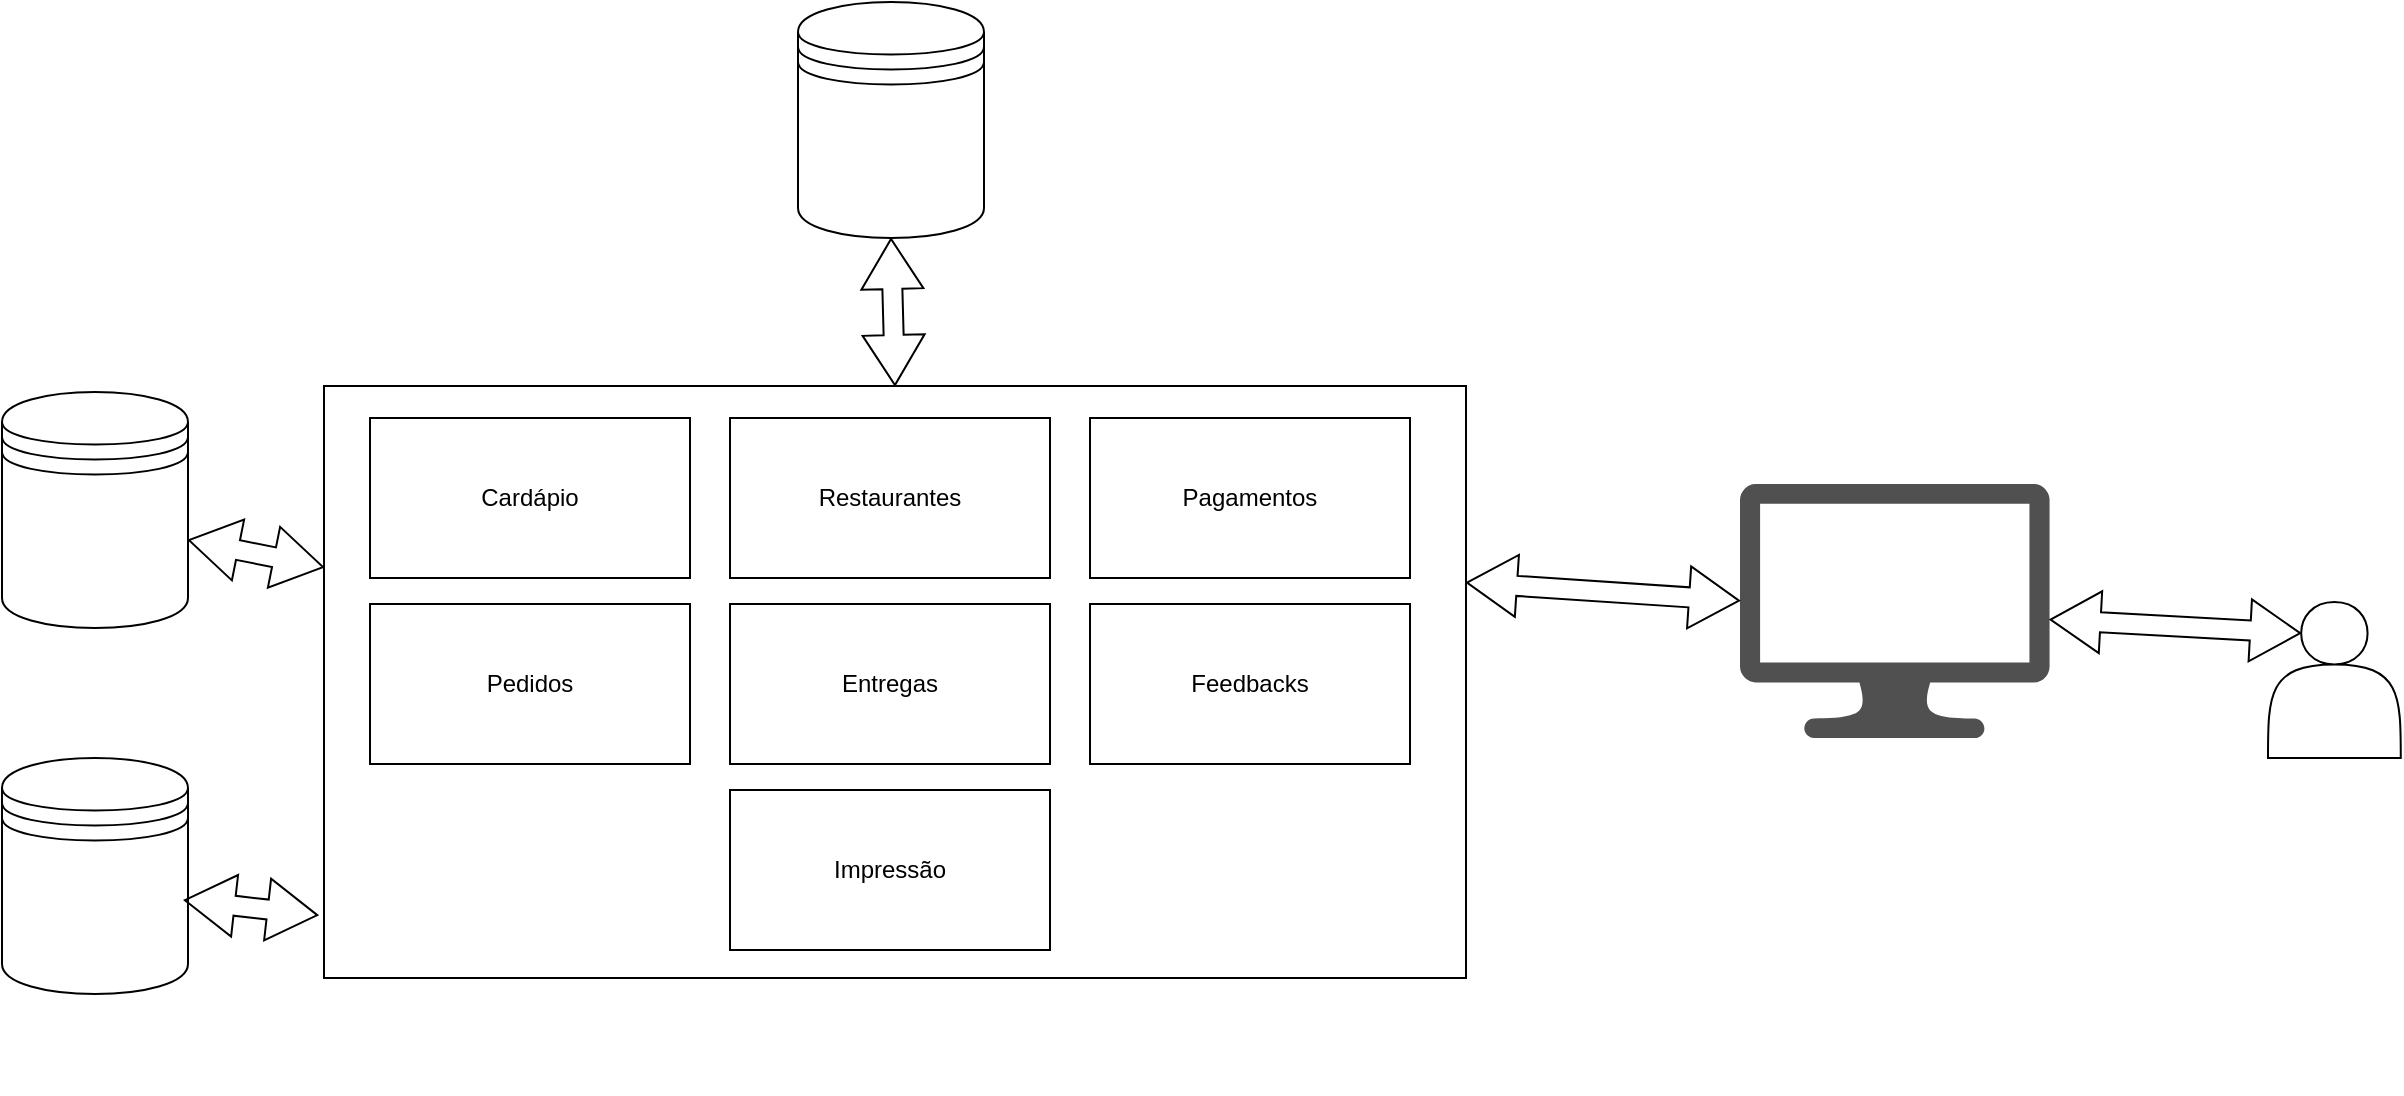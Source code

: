 <mxfile version="24.7.2" type="device" pages="2">
  <diagram name="visao_geral_v1" id="5uc5eZzFmnexhI0mi_-Z">
    <mxGraphModel dx="1324" dy="1788" grid="0" gridSize="10" guides="1" tooltips="1" connect="1" arrows="1" fold="1" page="1" pageScale="1" pageWidth="850" pageHeight="1100" math="0" shadow="0">
      <root>
        <mxCell id="0" />
        <mxCell id="1" parent="0" />
        <mxCell id="GKCVZmVKg9NLvZWB2qfk-12" value="" style="group" vertex="1" connectable="0" parent="1">
          <mxGeometry x="-362" y="-92" width="571" height="296" as="geometry" />
        </mxCell>
        <mxCell id="GKCVZmVKg9NLvZWB2qfk-11" value="" style="rounded=0;whiteSpace=wrap;html=1;" vertex="1" parent="GKCVZmVKg9NLvZWB2qfk-12">
          <mxGeometry width="571" height="296" as="geometry" />
        </mxCell>
        <mxCell id="GKCVZmVKg9NLvZWB2qfk-2" value="Restaurantes" style="rounded=0;whiteSpace=wrap;html=1;" vertex="1" parent="GKCVZmVKg9NLvZWB2qfk-12">
          <mxGeometry x="203" y="16" width="160" height="80" as="geometry" />
        </mxCell>
        <mxCell id="GKCVZmVKg9NLvZWB2qfk-3" value="&lt;div&gt;&lt;span style=&quot;background-color: initial;&quot;&gt;Cardápio&lt;/span&gt;&lt;br&gt;&lt;/div&gt;" style="rounded=0;whiteSpace=wrap;html=1;" vertex="1" parent="GKCVZmVKg9NLvZWB2qfk-12">
          <mxGeometry x="23" y="16" width="160" height="80" as="geometry" />
        </mxCell>
        <mxCell id="GKCVZmVKg9NLvZWB2qfk-4" value="Pedidos" style="rounded=0;whiteSpace=wrap;html=1;" vertex="1" parent="GKCVZmVKg9NLvZWB2qfk-12">
          <mxGeometry x="23" y="109" width="160" height="80" as="geometry" />
        </mxCell>
        <mxCell id="GKCVZmVKg9NLvZWB2qfk-5" value="Entregas" style="rounded=0;whiteSpace=wrap;html=1;" vertex="1" parent="GKCVZmVKg9NLvZWB2qfk-12">
          <mxGeometry x="203" y="109" width="160" height="80" as="geometry" />
        </mxCell>
        <mxCell id="GKCVZmVKg9NLvZWB2qfk-6" value="Pagamentos" style="rounded=0;whiteSpace=wrap;html=1;" vertex="1" parent="GKCVZmVKg9NLvZWB2qfk-12">
          <mxGeometry x="383" y="16" width="160" height="80" as="geometry" />
        </mxCell>
        <mxCell id="GKCVZmVKg9NLvZWB2qfk-7" value="Feedbacks" style="rounded=0;whiteSpace=wrap;html=1;" vertex="1" parent="GKCVZmVKg9NLvZWB2qfk-12">
          <mxGeometry x="383" y="109" width="160" height="80" as="geometry" />
        </mxCell>
        <mxCell id="GKCVZmVKg9NLvZWB2qfk-16" value="" style="shape=image;imageAspect=0;aspect=fixed;verticalLabelPosition=bottom;verticalAlign=top;image=https://go.dev/blog/go-brand/Go-Logo/PNG/Go-Logo_LightBlue.png;" vertex="1" parent="GKCVZmVKg9NLvZWB2qfk-12">
          <mxGeometry x="146" y="63.27" width="37" height="32.73" as="geometry" />
        </mxCell>
        <mxCell id="GKCVZmVKg9NLvZWB2qfk-26" value="" style="shape=image;imageAspect=0;aspect=fixed;verticalLabelPosition=bottom;verticalAlign=top;image=https://go.dev/blog/go-brand/Go-Logo/PNG/Go-Logo_LightBlue.png;" vertex="1" parent="GKCVZmVKg9NLvZWB2qfk-12">
          <mxGeometry x="146" y="156.27" width="37" height="32.73" as="geometry" />
        </mxCell>
        <mxCell id="GKCVZmVKg9NLvZWB2qfk-30" value="" style="shape=image;imageAspect=0;aspect=fixed;verticalLabelPosition=bottom;verticalAlign=top;image=https://go.dev/blog/go-brand/Go-Logo/PNG/Go-Logo_LightBlue.png;" vertex="1" parent="GKCVZmVKg9NLvZWB2qfk-12">
          <mxGeometry x="506" y="63.27" width="37" height="32.73" as="geometry" />
        </mxCell>
        <mxCell id="GKCVZmVKg9NLvZWB2qfk-29" value="" style="shape=image;imageAspect=0;aspect=fixed;verticalLabelPosition=bottom;verticalAlign=top;image=https://go.dev/blog/go-brand/Go-Logo/PNG/Go-Logo_LightBlue.png;" vertex="1" parent="GKCVZmVKg9NLvZWB2qfk-12">
          <mxGeometry x="506" y="156.27" width="37" height="32.73" as="geometry" />
        </mxCell>
        <mxCell id="GKCVZmVKg9NLvZWB2qfk-28" value="" style="shape=image;imageAspect=0;aspect=fixed;verticalLabelPosition=bottom;verticalAlign=top;image=https://go.dev/blog/go-brand/Go-Logo/PNG/Go-Logo_LightBlue.png;" vertex="1" parent="GKCVZmVKg9NLvZWB2qfk-12">
          <mxGeometry x="326" y="63.27" width="37" height="32.73" as="geometry" />
        </mxCell>
        <mxCell id="GKCVZmVKg9NLvZWB2qfk-27" value="" style="shape=image;imageAspect=0;aspect=fixed;verticalLabelPosition=bottom;verticalAlign=top;image=https://go.dev/blog/go-brand/Go-Logo/PNG/Go-Logo_LightBlue.png;" vertex="1" parent="GKCVZmVKg9NLvZWB2qfk-12">
          <mxGeometry x="326" y="156.27" width="37" height="32.73" as="geometry" />
        </mxCell>
        <mxCell id="GKCVZmVKg9NLvZWB2qfk-68" value="Impressão" style="rounded=0;whiteSpace=wrap;html=1;" vertex="1" parent="GKCVZmVKg9NLvZWB2qfk-12">
          <mxGeometry x="203" y="202" width="160" height="80" as="geometry" />
        </mxCell>
        <mxCell id="GKCVZmVKg9NLvZWB2qfk-84" value="" style="shape=image;imageAspect=0;aspect=fixed;verticalLabelPosition=bottom;verticalAlign=top;image=https://go.dev/blog/go-brand/Go-Logo/PNG/Go-Logo_LightBlue.png;" vertex="1" parent="GKCVZmVKg9NLvZWB2qfk-12">
          <mxGeometry x="326" y="249.27" width="37" height="32.73" as="geometry" />
        </mxCell>
        <mxCell id="GKCVZmVKg9NLvZWB2qfk-14" value="" style="shape=actor;whiteSpace=wrap;html=1;" vertex="1" parent="1">
          <mxGeometry x="610" y="16" width="66.39" height="78" as="geometry" />
        </mxCell>
        <mxCell id="GKCVZmVKg9NLvZWB2qfk-15" value="" style="shape=image;imageAspect=0;aspect=fixed;verticalLabelPosition=bottom;verticalAlign=top;image=https://logos-world.net/wp-content/uploads/2021/02/Docker-Logo.png;" vertex="1" parent="1">
          <mxGeometry x="-129.97" y="204" width="102.94" height="58" as="geometry" />
        </mxCell>
        <mxCell id="GKCVZmVKg9NLvZWB2qfk-32" value="" style="group" vertex="1" connectable="0" parent="1">
          <mxGeometry x="-523" y="-89" width="93" height="118" as="geometry" />
        </mxCell>
        <mxCell id="GKCVZmVKg9NLvZWB2qfk-13" value="" style="shape=datastore;whiteSpace=wrap;html=1;" vertex="1" parent="GKCVZmVKg9NLvZWB2qfk-32">
          <mxGeometry width="93" height="118" as="geometry" />
        </mxCell>
        <mxCell id="GKCVZmVKg9NLvZWB2qfk-31" value="" style="shape=image;imageAspect=0;aspect=fixed;verticalLabelPosition=bottom;verticalAlign=top;image=https://cdn.icon-icons.com/icons2/2415/PNG/512/mongodb_original_wordmark_logo_icon_146425.png;" vertex="1" parent="GKCVZmVKg9NLvZWB2qfk-32">
          <mxGeometry x="18.75" y="55" width="55.5" height="55.5" as="geometry" />
        </mxCell>
        <mxCell id="GKCVZmVKg9NLvZWB2qfk-33" value="" style="group" vertex="1" connectable="0" parent="1">
          <mxGeometry x="-523" y="94" width="93" height="118" as="geometry" />
        </mxCell>
        <mxCell id="GKCVZmVKg9NLvZWB2qfk-34" value="" style="shape=datastore;whiteSpace=wrap;html=1;" vertex="1" parent="GKCVZmVKg9NLvZWB2qfk-33">
          <mxGeometry width="93" height="118" as="geometry" />
        </mxCell>
        <mxCell id="GKCVZmVKg9NLvZWB2qfk-35" value="" style="shape=image;imageAspect=0;aspect=fixed;verticalLabelPosition=bottom;verticalAlign=top;image=https://upload.wikimedia.org/wikipedia/labs/8/8e/Mysql_logo.png;" vertex="1" parent="GKCVZmVKg9NLvZWB2qfk-33">
          <mxGeometry x="14.02" y="56" width="64.96" height="34" as="geometry" />
        </mxCell>
        <mxCell id="GKCVZmVKg9NLvZWB2qfk-41" value="" style="sketch=0;pointerEvents=1;shadow=0;dashed=0;html=1;strokeColor=none;fillColor=#505050;labelPosition=center;verticalLabelPosition=bottom;verticalAlign=top;outlineConnect=0;align=center;shape=mxgraph.office.devices.lcd_monitor;" vertex="1" parent="1">
          <mxGeometry x="346" y="-43" width="154.78" height="127" as="geometry" />
        </mxCell>
        <mxCell id="GKCVZmVKg9NLvZWB2qfk-42" value="" style="shape=flexArrow;endArrow=classic;startArrow=classic;html=1;rounded=0;fontSize=12;startSize=8;endSize=8;curved=1;exitX=1;exitY=0.627;exitDx=0;exitDy=0;exitPerimeter=0;" edge="1" parent="1" source="GKCVZmVKg9NLvZWB2qfk-13" target="GKCVZmVKg9NLvZWB2qfk-11">
          <mxGeometry width="100" height="100" relative="1" as="geometry">
            <mxPoint x="-446" y="47" as="sourcePoint" />
            <mxPoint x="-346" y="-53" as="targetPoint" />
          </mxGeometry>
        </mxCell>
        <mxCell id="GKCVZmVKg9NLvZWB2qfk-43" value="" style="shape=flexArrow;endArrow=classic;startArrow=classic;html=1;rounded=0;fontSize=12;startSize=8;endSize=8;curved=1;exitX=0.978;exitY=0.602;exitDx=0;exitDy=0;exitPerimeter=0;entryX=-0.005;entryY=0.894;entryDx=0;entryDy=0;entryPerimeter=0;" edge="1" parent="1" source="GKCVZmVKg9NLvZWB2qfk-34" target="GKCVZmVKg9NLvZWB2qfk-11">
          <mxGeometry width="100" height="100" relative="1" as="geometry">
            <mxPoint x="-417" y="151" as="sourcePoint" />
            <mxPoint x="-351" y="165" as="targetPoint" />
          </mxGeometry>
        </mxCell>
        <mxCell id="GKCVZmVKg9NLvZWB2qfk-44" value="" style="shape=flexArrow;endArrow=classic;startArrow=classic;html=1;rounded=0;fontSize=12;startSize=8;endSize=8;curved=1;exitX=1;exitY=0.332;exitDx=0;exitDy=0;exitPerimeter=0;" edge="1" parent="1" source="GKCVZmVKg9NLvZWB2qfk-11" target="GKCVZmVKg9NLvZWB2qfk-41">
          <mxGeometry width="100" height="100" relative="1" as="geometry">
            <mxPoint x="240" y="32" as="sourcePoint" />
            <mxPoint x="306" y="46" as="targetPoint" />
          </mxGeometry>
        </mxCell>
        <mxCell id="GKCVZmVKg9NLvZWB2qfk-45" value="" style="shape=flexArrow;endArrow=classic;startArrow=classic;html=1;rounded=0;fontSize=12;startSize=8;endSize=8;curved=1;entryX=0.25;entryY=0.2;entryDx=0;entryDy=0;entryPerimeter=0;" edge="1" parent="1" source="GKCVZmVKg9NLvZWB2qfk-41" target="GKCVZmVKg9NLvZWB2qfk-14">
          <mxGeometry width="100" height="100" relative="1" as="geometry">
            <mxPoint x="525" y="41" as="sourcePoint" />
            <mxPoint x="591" y="55" as="targetPoint" />
          </mxGeometry>
        </mxCell>
        <mxCell id="GKCVZmVKg9NLvZWB2qfk-46" value="" style="shape=image;imageAspect=0;aspect=fixed;verticalLabelPosition=bottom;verticalAlign=top;image=https://cdn1.iconfinder.com/data/icons/programing-development-8/24/react_logo-512.png;" vertex="1" parent="1">
          <mxGeometry x="399.89" y="-18" width="47" height="47" as="geometry" />
        </mxCell>
        <mxCell id="GKCVZmVKg9NLvZWB2qfk-49" value="" style="group" vertex="1" connectable="0" parent="1">
          <mxGeometry x="-125" y="-284" width="93" height="118" as="geometry" />
        </mxCell>
        <mxCell id="GKCVZmVKg9NLvZWB2qfk-50" value="" style="shape=datastore;whiteSpace=wrap;html=1;" vertex="1" parent="GKCVZmVKg9NLvZWB2qfk-49">
          <mxGeometry width="93" height="118" as="geometry" />
        </mxCell>
        <mxCell id="GKCVZmVKg9NLvZWB2qfk-51" value="" style="shape=image;imageAspect=0;aspect=fixed;verticalLabelPosition=bottom;verticalAlign=top;image=https://static-00.iconduck.com/assets.00/rabbitmq-icon-484x512-s9lfaapn.png;" vertex="1" parent="GKCVZmVKg9NLvZWB2qfk-49">
          <mxGeometry x="18.75" y="55" width="56" height="59" as="geometry" />
        </mxCell>
        <mxCell id="GKCVZmVKg9NLvZWB2qfk-52" value="" style="shape=flexArrow;endArrow=classic;startArrow=classic;html=1;rounded=0;fontSize=12;startSize=8;endSize=8;curved=1;exitX=0.5;exitY=1;exitDx=0;exitDy=0;entryX=0.5;entryY=0;entryDx=0;entryDy=0;" edge="1" parent="1" source="GKCVZmVKg9NLvZWB2qfk-50" target="GKCVZmVKg9NLvZWB2qfk-11">
          <mxGeometry width="100" height="100" relative="1" as="geometry">
            <mxPoint x="-181" y="-129" as="sourcePoint" />
            <mxPoint x="-115" y="-115" as="targetPoint" />
          </mxGeometry>
        </mxCell>
      </root>
    </mxGraphModel>
  </diagram>
  <diagram id="KmqQyn0AeFdonkoGVXKj" name="restaurant_service_v1">
    <mxGraphModel dx="474" dy="688" grid="1" gridSize="10" guides="1" tooltips="1" connect="1" arrows="1" fold="1" page="1" pageScale="1" pageWidth="850" pageHeight="1100" math="0" shadow="0">
      <root>
        <mxCell id="0" />
        <mxCell id="1" parent="0" />
        <mxCell id="wcyGFwKkTIFlLM4KIs27-1" value="" style="rounded=0;whiteSpace=wrap;html=1;" vertex="1" parent="1">
          <mxGeometry x="70" y="150" width="390" height="130" as="geometry" />
        </mxCell>
        <mxCell id="wcyGFwKkTIFlLM4KIs27-2" value="" style="rounded=0;whiteSpace=wrap;html=1;" vertex="1" parent="1">
          <mxGeometry x="70" y="290" width="390" height="130" as="geometry" />
        </mxCell>
        <mxCell id="wcyGFwKkTIFlLM4KIs27-3" value="" style="rounded=0;whiteSpace=wrap;html=1;" vertex="1" parent="1">
          <mxGeometry x="70" y="430" width="390" height="130" as="geometry" />
        </mxCell>
        <mxCell id="wcyGFwKkTIFlLM4KIs27-4" value="Transport Layer" style="text;html=1;align=center;verticalAlign=middle;whiteSpace=wrap;rounded=0;" vertex="1" parent="1">
          <mxGeometry x="70" y="150" width="390" height="30" as="geometry" />
        </mxCell>
        <mxCell id="wcyGFwKkTIFlLM4KIs27-5" value="Endpoints&lt;span style=&quot;background-color: initial;&quot;&gt;&amp;nbsp;Layer&lt;/span&gt;" style="text;html=1;align=center;verticalAlign=middle;whiteSpace=wrap;rounded=0;" vertex="1" parent="1">
          <mxGeometry x="70" y="290" width="390" height="30" as="geometry" />
        </mxCell>
        <mxCell id="wcyGFwKkTIFlLM4KIs27-6" value="Services Layer" style="text;html=1;align=center;verticalAlign=middle;whiteSpace=wrap;rounded=0;" vertex="1" parent="1">
          <mxGeometry x="70" y="430" width="390" height="30" as="geometry" />
        </mxCell>
      </root>
    </mxGraphModel>
  </diagram>
</mxfile>
